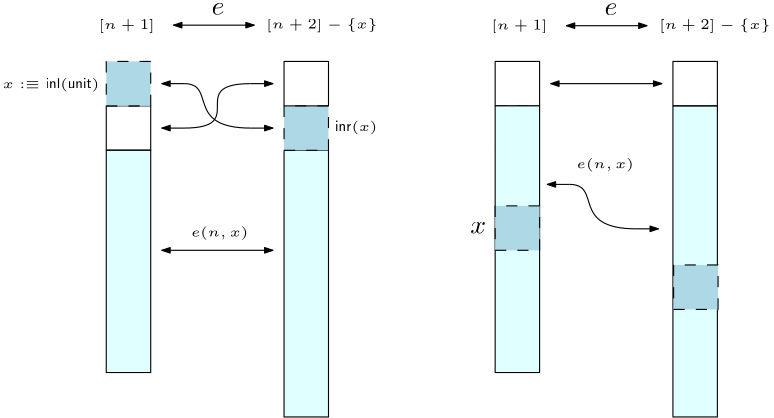 <?xml version="1.0"?>
<!DOCTYPE ipe SYSTEM "ipe.dtd">
<ipe version="70212" creator="Ipe 7.2.12">
<info created="D:20191002021035" modified="D:20191002021223"/>
<ipestyle name="basic">
<symbol name="arrow/arc(spx)">
<path stroke="sym-stroke" fill="sym-stroke" pen="sym-pen">
0 0 m
-1 0.333 l
-1 -0.333 l
h
</path>
</symbol>
<symbol name="arrow/farc(spx)">
<path stroke="sym-stroke" fill="white" pen="sym-pen">
0 0 m
-1 0.333 l
-1 -0.333 l
h
</path>
</symbol>
<symbol name="arrow/ptarc(spx)">
<path stroke="sym-stroke" fill="sym-stroke" pen="sym-pen">
0 0 m
-1 0.333 l
-0.8 0 l
-1 -0.333 l
h
</path>
</symbol>
<symbol name="arrow/fptarc(spx)">
<path stroke="sym-stroke" fill="white" pen="sym-pen">
0 0 m
-1 0.333 l
-0.8 0 l
-1 -0.333 l
h
</path>
</symbol>
<symbol name="mark/circle(sx)" transformations="translations">
<path fill="sym-stroke">
0.6 0 0 0.6 0 0 e
0.4 0 0 0.4 0 0 e
</path>
</symbol>
<symbol name="mark/disk(sx)" transformations="translations">
<path fill="sym-stroke">
0.6 0 0 0.6 0 0 e
</path>
</symbol>
<symbol name="mark/fdisk(sfx)" transformations="translations">
<group>
<path fill="sym-fill">
0.5 0 0 0.5 0 0 e
</path>
<path fill="sym-stroke" fillrule="eofill">
0.6 0 0 0.6 0 0 e
0.4 0 0 0.4 0 0 e
</path>
</group>
</symbol>
<symbol name="mark/box(sx)" transformations="translations">
<path fill="sym-stroke" fillrule="eofill">
-0.6 -0.6 m
0.6 -0.6 l
0.6 0.6 l
-0.6 0.6 l
h
-0.4 -0.4 m
0.4 -0.4 l
0.4 0.4 l
-0.4 0.4 l
h
</path>
</symbol>
<symbol name="mark/square(sx)" transformations="translations">
<path fill="sym-stroke">
-0.6 -0.6 m
0.6 -0.6 l
0.6 0.6 l
-0.6 0.6 l
h
</path>
</symbol>
<symbol name="mark/fsquare(sfx)" transformations="translations">
<group>
<path fill="sym-fill">
-0.5 -0.5 m
0.5 -0.5 l
0.5 0.5 l
-0.5 0.5 l
h
</path>
<path fill="sym-stroke" fillrule="eofill">
-0.6 -0.6 m
0.6 -0.6 l
0.6 0.6 l
-0.6 0.6 l
h
-0.4 -0.4 m
0.4 -0.4 l
0.4 0.4 l
-0.4 0.4 l
h
</path>
</group>
</symbol>
<symbol name="mark/cross(sx)" transformations="translations">
<group>
<path fill="sym-stroke">
-0.43 -0.57 m
0.57 0.43 l
0.43 0.57 l
-0.57 -0.43 l
h
</path>
<path fill="sym-stroke">
-0.43 0.57 m
0.57 -0.43 l
0.43 -0.57 l
-0.57 0.43 l
h
</path>
</group>
</symbol>
<symbol name="arrow/fnormal(spx)">
<path stroke="sym-stroke" fill="white" pen="sym-pen">
0 0 m
-1 0.333 l
-1 -0.333 l
h
</path>
</symbol>
<symbol name="arrow/pointed(spx)">
<path stroke="sym-stroke" fill="sym-stroke" pen="sym-pen">
0 0 m
-1 0.333 l
-0.8 0 l
-1 -0.333 l
h
</path>
</symbol>
<symbol name="arrow/fpointed(spx)">
<path stroke="sym-stroke" fill="white" pen="sym-pen">
0 0 m
-1 0.333 l
-0.8 0 l
-1 -0.333 l
h
</path>
</symbol>
<symbol name="arrow/linear(spx)">
<path stroke="sym-stroke" pen="sym-pen">
-1 0.333 m
0 0 l
-1 -0.333 l
</path>
</symbol>
<symbol name="arrow/fdouble(spx)">
<path stroke="sym-stroke" fill="white" pen="sym-pen">
0 0 m
-1 0.333 l
-1 -0.333 l
h
-1 0 m
-2 0.333 l
-2 -0.333 l
h
</path>
</symbol>
<symbol name="arrow/double(spx)">
<path stroke="sym-stroke" fill="sym-stroke" pen="sym-pen">
0 0 m
-1 0.333 l
-1 -0.333 l
h
-1 0 m
-2 0.333 l
-2 -0.333 l
h
</path>
</symbol>
<pen name="heavier" value="0.8"/>
<pen name="fat" value="1.2"/>
<pen name="ultrafat" value="2"/>
<symbolsize name="large" value="5"/>
<symbolsize name="small" value="2"/>
<symbolsize name="tiny" value="1.1"/>
<arrowsize name="large" value="10"/>
<arrowsize name="small" value="5"/>
<arrowsize name="tiny" value="3"/>
<color name="red" value="1 0 0"/>
<color name="green" value="0 1 0"/>
<color name="blue" value="0 0 1"/>
<color name="yellow" value="1 1 0"/>
<color name="orange" value="1 0.647 0"/>
<color name="gold" value="1 0.843 0"/>
<color name="purple" value="0.627 0.125 0.941"/>
<color name="gray" value="0.745"/>
<color name="brown" value="0.647 0.165 0.165"/>
<color name="navy" value="0 0 0.502"/>
<color name="pink" value="1 0.753 0.796"/>
<color name="seagreen" value="0.18 0.545 0.341"/>
<color name="turquoise" value="0.251 0.878 0.816"/>
<color name="violet" value="0.933 0.51 0.933"/>
<color name="darkblue" value="0 0 0.545"/>
<color name="darkcyan" value="0 0.545 0.545"/>
<color name="darkgray" value="0.663"/>
<color name="darkgreen" value="0 0.392 0"/>
<color name="darkmagenta" value="0.545 0 0.545"/>
<color name="darkorange" value="1 0.549 0"/>
<color name="darkred" value="0.545 0 0"/>
<color name="lightblue" value="0.678 0.847 0.902"/>
<color name="lightcyan" value="0.878 1 1"/>
<color name="lightgray" value="0.827"/>
<color name="lightgreen" value="0.565 0.933 0.565"/>
<color name="lightyellow" value="1 1 0.878"/>
<dashstyle name="dashed" value="[4] 0"/>
<dashstyle name="dotted" value="[1 3] 0"/>
<dashstyle name="dash dotted" value="[4 2 1 2] 0"/>
<dashstyle name="dash dot dotted" value="[4 2 1 2 1 2] 0"/>
<textsize name="large" value="\large"/>
<textsize name="Large" value="\Large"/>
<textsize name="LARGE" value="\LARGE"/>
<textsize name="huge" value="\huge"/>
<textsize name="Huge" value="\Huge"/>
<textsize name="small" value="\small"/>
<textsize name="footnote" value="\footnotesize"/>
<textsize name="tiny" value="\tiny"/>
<textstyle name="center" begin="\begin{center}" end="\end{center}"/>
<textstyle name="itemize" begin="\begin{itemize}" end="\end{itemize}"/>
<textstyle name="item" begin="\begin{itemize}\item{}" end="\end{itemize}"/>
<gridsize name="4 pts" value="4"/>
<gridsize name="8 pts (~3 mm)" value="8"/>
<gridsize name="16 pts (~6 mm)" value="16"/>
<gridsize name="32 pts (~12 mm)" value="32"/>
<gridsize name="10 pts (~3.5 mm)" value="10"/>
<gridsize name="20 pts (~7 mm)" value="20"/>
<gridsize name="14 pts (~5 mm)" value="14"/>
<gridsize name="28 pts (~10 mm)" value="28"/>
<gridsize name="56 pts (~20 mm)" value="56"/>
<anglesize name="90 deg" value="90"/>
<anglesize name="60 deg" value="60"/>
<anglesize name="45 deg" value="45"/>
<anglesize name="30 deg" value="30"/>
<anglesize name="22.5 deg" value="22.5"/>
<opacity name="10%" value="0.1"/>
<opacity name="30%" value="0.3"/>
<opacity name="50%" value="0.5"/>
<opacity name="75%" value="0.75"/>
<tiling name="falling" angle="-60" step="4" width="1"/>
<tiling name="rising" angle="30" step="4" width="1"/>
</ipestyle>
<page>
<layer name="alpha"/>
<view layers="alpha" active="alpha"/>
<path layer="alpha" stroke="black">
128 784 m
128 768 l
144 768 l
144 784 l
h
</path>
<path stroke="black" dash="dashed">
128 784 m
144 784 l
</path>
<path stroke="black">
128 768 m
144 768 l
</path>
<path stroke="black" fill="lightcyan">
128 768 m
144 768 l
144 688 l
128 688 l
128 768 l
</path>
<path stroke="black" fill="lightcyan">
192 768 m
208 768 l
208 672 l
192 672 l
192 768 l
</path>
<path stroke="black" fill="lightblue" dash="dashed">
192 768 m
208 768 l
208 784 l
192 784 l
192 768 l
192 768 l
</path>
<path matrix="1 0 0 1 0 16" stroke="black">
192 768 m
208 768 l
208 784 l
192 784 l
192 768 l
192 768 l
</path>
<path stroke="black" fill="lightblue" dash="dashed">
128 784 m
144 784 l
144 800 l
128 800 l
128 784 l
</path>
<path stroke="black" rarrow="normal/tiny">
148 776 m
156 776 l
</path>
<path stroke="black" arrow="normal/tiny">
180 792 m
188 792 l
</path>
<path stroke="black" rarrow="normal/tiny">
148 792 m
156 792 l
</path>
<path stroke="black" arrow="normal/tiny">
180 776 m
188 776 l
</path>
<path stroke="black">
156 776 m
180 776
156 792
180 792 c
</path>
<path stroke="black">
156 792 m
168 792
156 776
180 776 c
</path>
<text matrix="1 0 0 1 -10.7569 -4.30633" transformations="translations" pos="136 816" stroke="black" type="label" width="20.17" height="3.741" depth="1.24" valign="baseline" size="tiny" style="math">[n+1]</text>
<text matrix="1 0 0 1 49.6363 -4.18591" transformations="translations" pos="136 816" stroke="black" type="label" width="40.103" height="3.741" depth="1.24" valign="baseline" size="tiny" style="math">[n+2]-\{x\}</text>
<path matrix="1.11111 0 0 1 -16.4444 0" stroke="black" arrow="normal/tiny" rarrow="normal/tiny">
148 732 m
184 732 l
</path>
<text matrix="1 0 0 1 -17.2561 -1.65556" transformations="translations" pos="108 792" stroke="black" type="label" width="34.715" height="3.741" depth="1.24" valign="baseline" size="tiny" style="math">x:\equiv\mathsf{inl}(\mathsf{unit})</text>
<text matrix="1 0 0 1 102.377 -17.0976" transformations="translations" pos="108 792" stroke="black" type="label" width="15.216" height="3.741" depth="1.24" valign="baseline" size="tiny" style="math">\mathsf{inr}(x)</text>
<path matrix="1 0 0 1 140 16" stroke="black">
128 784 m
128 768 l
144 768 l
144 784 l
h
</path>
<path matrix="1 0 0 1 140 0" stroke="black" dash="dashed">
128 784 m
144 784 l
</path>
<path matrix="1 0 0 1 140 0" stroke="black">
128 768 m
144 768 l
</path>
<path matrix="1 0 0 1.2 140 -137.6" stroke="black" fill="lightcyan">
128 768 m
144 768 l
144 688 l
128 688 l
128 768 l
</path>
<path stroke="black" fill="lightcyan">
332 784 m
348 784 l
348 672 l
332 672 l
332 784 l
</path>
<path matrix="1 0 0 1 140 16" stroke="black">
192 768 m
208 768 l
208 784 l
192 784 l
192 768 l
192 768 l
</path>
<path matrix="1.11111 0 0 1 123.556 60" stroke="black" arrow="normal/tiny" rarrow="normal/tiny">
148 732 m
184 732 l
</path>
<path matrix="1 0 0 1 76 -36" stroke="black" fill="lightblue" dash="dashed">
192 768 m
208 768 l
208 784 l
192 784 l
192 768 l
192 768 l
</path>
<path matrix="1 0 0 1 140.246 -57.2826" stroke="black" fill="lightblue" dash="dashed">
192 768 m
208 768 l
208 784 l
192 784 l
192 768 l
192 768 l
</path>
<text matrix="1 0 0 1 -2.54675 0.155641" transformations="translations" pos="261.598 737.878" stroke="black" type="label" width="5.694" height="4.289" depth="0" valign="baseline" style="math">x</text>
<path matrix="1 0 0 1 138.76 -36.2728" stroke="black" rarrow="normal/tiny">
148 792 m
156 792 l
</path>
<path matrix="1 0 0 1 138.76 -36.2728" stroke="black" arrow="normal/tiny">
180 776 m
188 776 l
</path>
<path matrix="1 0 0 1 138.76 -36.2728" stroke="black">
156 792 m
168 792
156 776
180 776 c
</path>
<path matrix="0.806342 0 0 -0.397165 32.8917 1103.78" stroke="black" arrow="normal/tiny" rarrow="normal/tiny">
148 732 m
184 732 l
</path>
<text matrix="1 0 0 1 5.74744 0.421636" transformations="translations" pos="160.16 816.4" stroke="black" type="label" width="4.639" height="4.289" depth="0" valign="baseline" style="math">e</text>
<text matrix="1 0 0 1 -7.02354 -0.766159" transformations="translations" pos="165.526 737.776" stroke="black" type="label" width="20.605" height="3.741" depth="1.24" valign="baseline" size="tiny" style="math">e(n,x)</text>
<text matrix="1 0 0 1 131.795 23.7774" transformations="translations" pos="165.526 737.776" stroke="black" type="label" width="20.605" height="3.741" depth="1.24" valign="baseline" size="tiny" style="math">e(n,x)</text>
<text matrix="1 0 0 1 130.658 -4.49269" transformations="translations" pos="136 816" stroke="black" type="label" width="20.17" height="3.741" depth="1.24" valign="baseline" size="tiny" style="math">[n+1]</text>
<text matrix="1 0 0 1 191.051 -4.37227" transformations="translations" pos="136 816" stroke="black" type="label" width="40.103" height="3.741" depth="1.24" valign="baseline" size="tiny" style="math">[n+2]-\{x\}</text>
<path matrix="0.806342 0 0 -0.397165 174.307 1103.59" stroke="black" arrow="normal/tiny" rarrow="normal/tiny">
148 732 m
184 732 l
</path>
<text matrix="1 0 0 1 147.162 0.235275" transformations="translations" pos="160.16 816.4" stroke="black" type="label" width="4.639" height="4.289" depth="0" valign="baseline" style="math">e</text>
</page>
</ipe>
